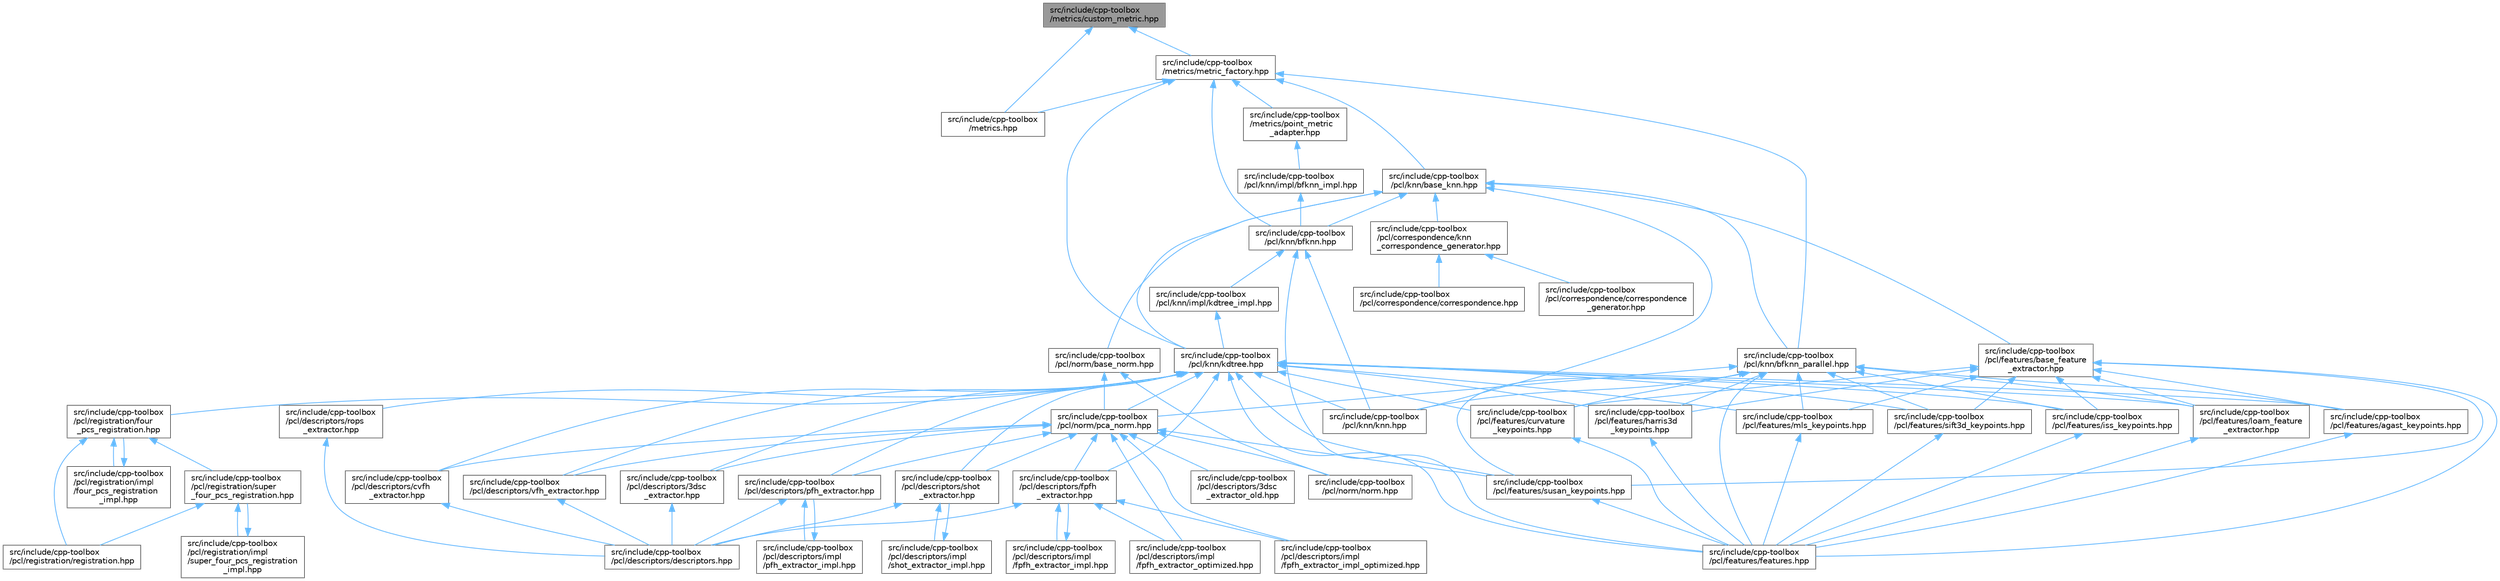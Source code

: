 digraph "src/include/cpp-toolbox/metrics/custom_metric.hpp"
{
 // LATEX_PDF_SIZE
  bgcolor="transparent";
  edge [fontname=Helvetica,fontsize=10,labelfontname=Helvetica,labelfontsize=10];
  node [fontname=Helvetica,fontsize=10,shape=box,height=0.2,width=0.4];
  Node1 [id="Node000001",label="src/include/cpp-toolbox\l/metrics/custom_metric.hpp",height=0.2,width=0.4,color="gray40", fillcolor="grey60", style="filled", fontcolor="black",tooltip=" "];
  Node1 -> Node2 [id="edge1_Node000001_Node000002",dir="back",color="steelblue1",style="solid",tooltip=" "];
  Node2 [id="Node000002",label="src/include/cpp-toolbox\l/metrics.hpp",height=0.2,width=0.4,color="grey40", fillcolor="white", style="filled",URL="$metrics_8hpp.html",tooltip=" "];
  Node1 -> Node3 [id="edge2_Node000001_Node000003",dir="back",color="steelblue1",style="solid",tooltip=" "];
  Node3 [id="Node000003",label="src/include/cpp-toolbox\l/metrics/metric_factory.hpp",height=0.2,width=0.4,color="grey40", fillcolor="white", style="filled",URL="$metric__factory_8hpp.html",tooltip=" "];
  Node3 -> Node2 [id="edge3_Node000003_Node000002",dir="back",color="steelblue1",style="solid",tooltip=" "];
  Node3 -> Node4 [id="edge4_Node000003_Node000004",dir="back",color="steelblue1",style="solid",tooltip=" "];
  Node4 [id="Node000004",label="src/include/cpp-toolbox\l/metrics/point_metric\l_adapter.hpp",height=0.2,width=0.4,color="grey40", fillcolor="white", style="filled",URL="$point__metric__adapter_8hpp.html",tooltip=" "];
  Node4 -> Node5 [id="edge5_Node000004_Node000005",dir="back",color="steelblue1",style="solid",tooltip=" "];
  Node5 [id="Node000005",label="src/include/cpp-toolbox\l/pcl/knn/impl/bfknn_impl.hpp",height=0.2,width=0.4,color="grey40", fillcolor="white", style="filled",URL="$bfknn__impl_8hpp.html",tooltip=" "];
  Node5 -> Node6 [id="edge6_Node000005_Node000006",dir="back",color="steelblue1",style="solid",tooltip=" "];
  Node6 [id="Node000006",label="src/include/cpp-toolbox\l/pcl/knn/bfknn.hpp",height=0.2,width=0.4,color="grey40", fillcolor="white", style="filled",URL="$bfknn_8hpp.html",tooltip=" "];
  Node6 -> Node7 [id="edge7_Node000006_Node000007",dir="back",color="steelblue1",style="solid",tooltip=" "];
  Node7 [id="Node000007",label="src/include/cpp-toolbox\l/pcl/features/features.hpp",height=0.2,width=0.4,color="grey40", fillcolor="white", style="filled",URL="$features_8hpp.html",tooltip="PCL特征提取器集合头文件 / PCL feature extractors collection header file."];
  Node6 -> Node8 [id="edge8_Node000006_Node000008",dir="back",color="steelblue1",style="solid",tooltip=" "];
  Node8 [id="Node000008",label="src/include/cpp-toolbox\l/pcl/knn/impl/kdtree_impl.hpp",height=0.2,width=0.4,color="grey40", fillcolor="white", style="filled",URL="$kdtree__impl_8hpp.html",tooltip=" "];
  Node8 -> Node9 [id="edge9_Node000008_Node000009",dir="back",color="steelblue1",style="solid",tooltip=" "];
  Node9 [id="Node000009",label="src/include/cpp-toolbox\l/pcl/knn/kdtree.hpp",height=0.2,width=0.4,color="grey40", fillcolor="white", style="filled",URL="$kdtree_8hpp.html",tooltip=" "];
  Node9 -> Node10 [id="edge10_Node000009_Node000010",dir="back",color="steelblue1",style="solid",tooltip=" "];
  Node10 [id="Node000010",label="src/include/cpp-toolbox\l/pcl/descriptors/3dsc\l_extractor.hpp",height=0.2,width=0.4,color="grey40", fillcolor="white", style="filled",URL="$3dsc__extractor_8hpp.html",tooltip=" "];
  Node10 -> Node11 [id="edge11_Node000010_Node000011",dir="back",color="steelblue1",style="solid",tooltip=" "];
  Node11 [id="Node000011",label="src/include/cpp-toolbox\l/pcl/descriptors/descriptors.hpp",height=0.2,width=0.4,color="grey40", fillcolor="white", style="filled",URL="$descriptors_8hpp.html",tooltip="描述子提取算法统一导出文件 / Unified export file for descriptor extraction algorithms"];
  Node9 -> Node12 [id="edge12_Node000009_Node000012",dir="back",color="steelblue1",style="solid",tooltip=" "];
  Node12 [id="Node000012",label="src/include/cpp-toolbox\l/pcl/descriptors/cvfh\l_extractor.hpp",height=0.2,width=0.4,color="grey40", fillcolor="white", style="filled",URL="$cvfh__extractor_8hpp.html",tooltip=" "];
  Node12 -> Node11 [id="edge13_Node000012_Node000011",dir="back",color="steelblue1",style="solid",tooltip=" "];
  Node9 -> Node13 [id="edge14_Node000009_Node000013",dir="back",color="steelblue1",style="solid",tooltip=" "];
  Node13 [id="Node000013",label="src/include/cpp-toolbox\l/pcl/descriptors/fpfh\l_extractor.hpp",height=0.2,width=0.4,color="grey40", fillcolor="white", style="filled",URL="$fpfh__extractor_8hpp.html",tooltip=" "];
  Node13 -> Node11 [id="edge15_Node000013_Node000011",dir="back",color="steelblue1",style="solid",tooltip=" "];
  Node13 -> Node14 [id="edge16_Node000013_Node000014",dir="back",color="steelblue1",style="solid",tooltip=" "];
  Node14 [id="Node000014",label="src/include/cpp-toolbox\l/pcl/descriptors/impl\l/fpfh_extractor_impl.hpp",height=0.2,width=0.4,color="grey40", fillcolor="white", style="filled",URL="$fpfh__extractor__impl_8hpp.html",tooltip=" "];
  Node14 -> Node13 [id="edge17_Node000014_Node000013",dir="back",color="steelblue1",style="solid",tooltip=" "];
  Node13 -> Node15 [id="edge18_Node000013_Node000015",dir="back",color="steelblue1",style="solid",tooltip=" "];
  Node15 [id="Node000015",label="src/include/cpp-toolbox\l/pcl/descriptors/impl\l/fpfh_extractor_impl_optimized.hpp",height=0.2,width=0.4,color="grey40", fillcolor="white", style="filled",URL="$fpfh__extractor__impl__optimized_8hpp.html",tooltip=" "];
  Node13 -> Node16 [id="edge19_Node000013_Node000016",dir="back",color="steelblue1",style="solid",tooltip=" "];
  Node16 [id="Node000016",label="src/include/cpp-toolbox\l/pcl/descriptors/impl\l/fpfh_extractor_optimized.hpp",height=0.2,width=0.4,color="grey40", fillcolor="white", style="filled",URL="$fpfh__extractor__optimized_8hpp.html",tooltip=" "];
  Node9 -> Node17 [id="edge20_Node000009_Node000017",dir="back",color="steelblue1",style="solid",tooltip=" "];
  Node17 [id="Node000017",label="src/include/cpp-toolbox\l/pcl/descriptors/pfh_extractor.hpp",height=0.2,width=0.4,color="grey40", fillcolor="white", style="filled",URL="$pfh__extractor_8hpp.html",tooltip=" "];
  Node17 -> Node11 [id="edge21_Node000017_Node000011",dir="back",color="steelblue1",style="solid",tooltip=" "];
  Node17 -> Node18 [id="edge22_Node000017_Node000018",dir="back",color="steelblue1",style="solid",tooltip=" "];
  Node18 [id="Node000018",label="src/include/cpp-toolbox\l/pcl/descriptors/impl\l/pfh_extractor_impl.hpp",height=0.2,width=0.4,color="grey40", fillcolor="white", style="filled",URL="$pfh__extractor__impl_8hpp.html",tooltip=" "];
  Node18 -> Node17 [id="edge23_Node000018_Node000017",dir="back",color="steelblue1",style="solid",tooltip=" "];
  Node9 -> Node19 [id="edge24_Node000009_Node000019",dir="back",color="steelblue1",style="solid",tooltip=" "];
  Node19 [id="Node000019",label="src/include/cpp-toolbox\l/pcl/descriptors/rops\l_extractor.hpp",height=0.2,width=0.4,color="grey40", fillcolor="white", style="filled",URL="$rops__extractor_8hpp.html",tooltip=" "];
  Node19 -> Node11 [id="edge25_Node000019_Node000011",dir="back",color="steelblue1",style="solid",tooltip=" "];
  Node9 -> Node20 [id="edge26_Node000009_Node000020",dir="back",color="steelblue1",style="solid",tooltip=" "];
  Node20 [id="Node000020",label="src/include/cpp-toolbox\l/pcl/descriptors/shot\l_extractor.hpp",height=0.2,width=0.4,color="grey40", fillcolor="white", style="filled",URL="$shot__extractor_8hpp.html",tooltip=" "];
  Node20 -> Node11 [id="edge27_Node000020_Node000011",dir="back",color="steelblue1",style="solid",tooltip=" "];
  Node20 -> Node21 [id="edge28_Node000020_Node000021",dir="back",color="steelblue1",style="solid",tooltip=" "];
  Node21 [id="Node000021",label="src/include/cpp-toolbox\l/pcl/descriptors/impl\l/shot_extractor_impl.hpp",height=0.2,width=0.4,color="grey40", fillcolor="white", style="filled",URL="$shot__extractor__impl_8hpp.html",tooltip=" "];
  Node21 -> Node20 [id="edge29_Node000021_Node000020",dir="back",color="steelblue1",style="solid",tooltip=" "];
  Node9 -> Node22 [id="edge30_Node000009_Node000022",dir="back",color="steelblue1",style="solid",tooltip=" "];
  Node22 [id="Node000022",label="src/include/cpp-toolbox\l/pcl/descriptors/vfh_extractor.hpp",height=0.2,width=0.4,color="grey40", fillcolor="white", style="filled",URL="$vfh__extractor_8hpp.html",tooltip=" "];
  Node22 -> Node11 [id="edge31_Node000022_Node000011",dir="back",color="steelblue1",style="solid",tooltip=" "];
  Node9 -> Node23 [id="edge32_Node000009_Node000023",dir="back",color="steelblue1",style="solid",tooltip=" "];
  Node23 [id="Node000023",label="src/include/cpp-toolbox\l/pcl/features/agast_keypoints.hpp",height=0.2,width=0.4,color="grey40", fillcolor="white", style="filled",URL="$agast__keypoints_8hpp.html",tooltip=" "];
  Node23 -> Node7 [id="edge33_Node000023_Node000007",dir="back",color="steelblue1",style="solid",tooltip=" "];
  Node9 -> Node24 [id="edge34_Node000009_Node000024",dir="back",color="steelblue1",style="solid",tooltip=" "];
  Node24 [id="Node000024",label="src/include/cpp-toolbox\l/pcl/features/curvature\l_keypoints.hpp",height=0.2,width=0.4,color="grey40", fillcolor="white", style="filled",URL="$curvature__keypoints_8hpp.html",tooltip=" "];
  Node24 -> Node7 [id="edge35_Node000024_Node000007",dir="back",color="steelblue1",style="solid",tooltip=" "];
  Node9 -> Node7 [id="edge36_Node000009_Node000007",dir="back",color="steelblue1",style="solid",tooltip=" "];
  Node9 -> Node25 [id="edge37_Node000009_Node000025",dir="back",color="steelblue1",style="solid",tooltip=" "];
  Node25 [id="Node000025",label="src/include/cpp-toolbox\l/pcl/features/harris3d\l_keypoints.hpp",height=0.2,width=0.4,color="grey40", fillcolor="white", style="filled",URL="$harris3d__keypoints_8hpp.html",tooltip=" "];
  Node25 -> Node7 [id="edge38_Node000025_Node000007",dir="back",color="steelblue1",style="solid",tooltip=" "];
  Node9 -> Node26 [id="edge39_Node000009_Node000026",dir="back",color="steelblue1",style="solid",tooltip=" "];
  Node26 [id="Node000026",label="src/include/cpp-toolbox\l/pcl/features/iss_keypoints.hpp",height=0.2,width=0.4,color="grey40", fillcolor="white", style="filled",URL="$iss__keypoints_8hpp.html",tooltip=" "];
  Node26 -> Node7 [id="edge40_Node000026_Node000007",dir="back",color="steelblue1",style="solid",tooltip=" "];
  Node9 -> Node27 [id="edge41_Node000009_Node000027",dir="back",color="steelblue1",style="solid",tooltip=" "];
  Node27 [id="Node000027",label="src/include/cpp-toolbox\l/pcl/features/loam_feature\l_extractor.hpp",height=0.2,width=0.4,color="grey40", fillcolor="white", style="filled",URL="$loam__feature__extractor_8hpp.html",tooltip=" "];
  Node27 -> Node7 [id="edge42_Node000027_Node000007",dir="back",color="steelblue1",style="solid",tooltip=" "];
  Node9 -> Node28 [id="edge43_Node000009_Node000028",dir="back",color="steelblue1",style="solid",tooltip=" "];
  Node28 [id="Node000028",label="src/include/cpp-toolbox\l/pcl/features/mls_keypoints.hpp",height=0.2,width=0.4,color="grey40", fillcolor="white", style="filled",URL="$mls__keypoints_8hpp.html",tooltip=" "];
  Node28 -> Node7 [id="edge44_Node000028_Node000007",dir="back",color="steelblue1",style="solid",tooltip=" "];
  Node9 -> Node29 [id="edge45_Node000009_Node000029",dir="back",color="steelblue1",style="solid",tooltip=" "];
  Node29 [id="Node000029",label="src/include/cpp-toolbox\l/pcl/features/sift3d_keypoints.hpp",height=0.2,width=0.4,color="grey40", fillcolor="white", style="filled",URL="$sift3d__keypoints_8hpp.html",tooltip=" "];
  Node29 -> Node7 [id="edge46_Node000029_Node000007",dir="back",color="steelblue1",style="solid",tooltip=" "];
  Node9 -> Node30 [id="edge47_Node000009_Node000030",dir="back",color="steelblue1",style="solid",tooltip=" "];
  Node30 [id="Node000030",label="src/include/cpp-toolbox\l/pcl/features/susan_keypoints.hpp",height=0.2,width=0.4,color="grey40", fillcolor="white", style="filled",URL="$susan__keypoints_8hpp.html",tooltip=" "];
  Node30 -> Node7 [id="edge48_Node000030_Node000007",dir="back",color="steelblue1",style="solid",tooltip=" "];
  Node9 -> Node31 [id="edge49_Node000009_Node000031",dir="back",color="steelblue1",style="solid",tooltip=" "];
  Node31 [id="Node000031",label="src/include/cpp-toolbox\l/pcl/knn/knn.hpp",height=0.2,width=0.4,color="grey40", fillcolor="white", style="filled",URL="$knn_8hpp.html",tooltip="KNN算法统一导出文件 / Unified export file for KNN algorithms."];
  Node9 -> Node32 [id="edge50_Node000009_Node000032",dir="back",color="steelblue1",style="solid",tooltip=" "];
  Node32 [id="Node000032",label="src/include/cpp-toolbox\l/pcl/norm/pca_norm.hpp",height=0.2,width=0.4,color="grey40", fillcolor="white", style="filled",URL="$pca__norm_8hpp.html",tooltip=" "];
  Node32 -> Node10 [id="edge51_Node000032_Node000010",dir="back",color="steelblue1",style="solid",tooltip=" "];
  Node32 -> Node33 [id="edge52_Node000032_Node000033",dir="back",color="steelblue1",style="solid",tooltip=" "];
  Node33 [id="Node000033",label="src/include/cpp-toolbox\l/pcl/descriptors/3dsc\l_extractor_old.hpp",height=0.2,width=0.4,color="grey40", fillcolor="white", style="filled",URL="$3dsc__extractor__old_8hpp.html",tooltip=" "];
  Node32 -> Node12 [id="edge53_Node000032_Node000012",dir="back",color="steelblue1",style="solid",tooltip=" "];
  Node32 -> Node13 [id="edge54_Node000032_Node000013",dir="back",color="steelblue1",style="solid",tooltip=" "];
  Node32 -> Node15 [id="edge55_Node000032_Node000015",dir="back",color="steelblue1",style="solid",tooltip=" "];
  Node32 -> Node16 [id="edge56_Node000032_Node000016",dir="back",color="steelblue1",style="solid",tooltip=" "];
  Node32 -> Node17 [id="edge57_Node000032_Node000017",dir="back",color="steelblue1",style="solid",tooltip=" "];
  Node32 -> Node20 [id="edge58_Node000032_Node000020",dir="back",color="steelblue1",style="solid",tooltip=" "];
  Node32 -> Node22 [id="edge59_Node000032_Node000022",dir="back",color="steelblue1",style="solid",tooltip=" "];
  Node32 -> Node30 [id="edge60_Node000032_Node000030",dir="back",color="steelblue1",style="solid",tooltip=" "];
  Node32 -> Node34 [id="edge61_Node000032_Node000034",dir="back",color="steelblue1",style="solid",tooltip=" "];
  Node34 [id="Node000034",label="src/include/cpp-toolbox\l/pcl/norm/norm.hpp",height=0.2,width=0.4,color="grey40", fillcolor="white", style="filled",URL="$norm_8hpp.html",tooltip="法向量提取算法统一导出文件 / Unified export file for normal extraction algorithms"];
  Node9 -> Node35 [id="edge62_Node000009_Node000035",dir="back",color="steelblue1",style="solid",tooltip=" "];
  Node35 [id="Node000035",label="src/include/cpp-toolbox\l/pcl/registration/four\l_pcs_registration.hpp",height=0.2,width=0.4,color="grey40", fillcolor="white", style="filled",URL="$four__pcs__registration_8hpp.html",tooltip=" "];
  Node35 -> Node36 [id="edge63_Node000035_Node000036",dir="back",color="steelblue1",style="solid",tooltip=" "];
  Node36 [id="Node000036",label="src/include/cpp-toolbox\l/pcl/registration/impl\l/four_pcs_registration\l_impl.hpp",height=0.2,width=0.4,color="grey40", fillcolor="white", style="filled",URL="$four__pcs__registration__impl_8hpp.html",tooltip=" "];
  Node36 -> Node35 [id="edge64_Node000036_Node000035",dir="back",color="steelblue1",style="solid",tooltip=" "];
  Node35 -> Node37 [id="edge65_Node000035_Node000037",dir="back",color="steelblue1",style="solid",tooltip=" "];
  Node37 [id="Node000037",label="src/include/cpp-toolbox\l/pcl/registration/registration.hpp",height=0.2,width=0.4,color="grey40", fillcolor="white", style="filled",URL="$registration_8hpp.html",tooltip="点云配准算法统一导出文件 / Unified export file for point cloud registration algorithms"];
  Node35 -> Node38 [id="edge66_Node000035_Node000038",dir="back",color="steelblue1",style="solid",tooltip=" "];
  Node38 [id="Node000038",label="src/include/cpp-toolbox\l/pcl/registration/super\l_four_pcs_registration.hpp",height=0.2,width=0.4,color="grey40", fillcolor="white", style="filled",URL="$super__four__pcs__registration_8hpp.html",tooltip=" "];
  Node38 -> Node39 [id="edge67_Node000038_Node000039",dir="back",color="steelblue1",style="solid",tooltip=" "];
  Node39 [id="Node000039",label="src/include/cpp-toolbox\l/pcl/registration/impl\l/super_four_pcs_registration\l_impl.hpp",height=0.2,width=0.4,color="grey40", fillcolor="white", style="filled",URL="$super__four__pcs__registration__impl_8hpp.html",tooltip=" "];
  Node39 -> Node38 [id="edge68_Node000039_Node000038",dir="back",color="steelblue1",style="solid",tooltip=" "];
  Node38 -> Node37 [id="edge69_Node000038_Node000037",dir="back",color="steelblue1",style="solid",tooltip=" "];
  Node6 -> Node31 [id="edge70_Node000006_Node000031",dir="back",color="steelblue1",style="solid",tooltip=" "];
  Node3 -> Node40 [id="edge71_Node000003_Node000040",dir="back",color="steelblue1",style="solid",tooltip=" "];
  Node40 [id="Node000040",label="src/include/cpp-toolbox\l/pcl/knn/base_knn.hpp",height=0.2,width=0.4,color="grey40", fillcolor="white", style="filled",URL="$base__knn_8hpp.html",tooltip=" "];
  Node40 -> Node41 [id="edge72_Node000040_Node000041",dir="back",color="steelblue1",style="solid",tooltip=" "];
  Node41 [id="Node000041",label="src/include/cpp-toolbox\l/pcl/correspondence/knn\l_correspondence_generator.hpp",height=0.2,width=0.4,color="grey40", fillcolor="white", style="filled",URL="$knn__correspondence__generator_8hpp.html",tooltip=" "];
  Node41 -> Node42 [id="edge73_Node000041_Node000042",dir="back",color="steelblue1",style="solid",tooltip=" "];
  Node42 [id="Node000042",label="src/include/cpp-toolbox\l/pcl/correspondence/correspondence.hpp",height=0.2,width=0.4,color="grey40", fillcolor="white", style="filled",URL="$correspondence_8hpp.html",tooltip="对应点生成算法统一导出文件 / Unified export file for correspondence generation algorithms"];
  Node41 -> Node43 [id="edge74_Node000041_Node000043",dir="back",color="steelblue1",style="solid",tooltip=" "];
  Node43 [id="Node000043",label="src/include/cpp-toolbox\l/pcl/correspondence/correspondence\l_generator.hpp",height=0.2,width=0.4,color="grey40", fillcolor="white", style="filled",URL="$correspondence__generator_8hpp.html",tooltip="向后兼容的别名文件 / Backward compatibility alias file"];
  Node40 -> Node44 [id="edge75_Node000040_Node000044",dir="back",color="steelblue1",style="solid",tooltip=" "];
  Node44 [id="Node000044",label="src/include/cpp-toolbox\l/pcl/features/base_feature\l_extractor.hpp",height=0.2,width=0.4,color="grey40", fillcolor="white", style="filled",URL="$base__feature__extractor_8hpp.html",tooltip=" "];
  Node44 -> Node23 [id="edge76_Node000044_Node000023",dir="back",color="steelblue1",style="solid",tooltip=" "];
  Node44 -> Node24 [id="edge77_Node000044_Node000024",dir="back",color="steelblue1",style="solid",tooltip=" "];
  Node44 -> Node7 [id="edge78_Node000044_Node000007",dir="back",color="steelblue1",style="solid",tooltip=" "];
  Node44 -> Node25 [id="edge79_Node000044_Node000025",dir="back",color="steelblue1",style="solid",tooltip=" "];
  Node44 -> Node26 [id="edge80_Node000044_Node000026",dir="back",color="steelblue1",style="solid",tooltip=" "];
  Node44 -> Node27 [id="edge81_Node000044_Node000027",dir="back",color="steelblue1",style="solid",tooltip=" "];
  Node44 -> Node28 [id="edge82_Node000044_Node000028",dir="back",color="steelblue1",style="solid",tooltip=" "];
  Node44 -> Node29 [id="edge83_Node000044_Node000029",dir="back",color="steelblue1",style="solid",tooltip=" "];
  Node44 -> Node30 [id="edge84_Node000044_Node000030",dir="back",color="steelblue1",style="solid",tooltip=" "];
  Node40 -> Node6 [id="edge85_Node000040_Node000006",dir="back",color="steelblue1",style="solid",tooltip=" "];
  Node40 -> Node45 [id="edge86_Node000040_Node000045",dir="back",color="steelblue1",style="solid",tooltip=" "];
  Node45 [id="Node000045",label="src/include/cpp-toolbox\l/pcl/knn/bfknn_parallel.hpp",height=0.2,width=0.4,color="grey40", fillcolor="white", style="filled",URL="$bfknn__parallel_8hpp.html",tooltip=" "];
  Node45 -> Node23 [id="edge87_Node000045_Node000023",dir="back",color="steelblue1",style="solid",tooltip=" "];
  Node45 -> Node24 [id="edge88_Node000045_Node000024",dir="back",color="steelblue1",style="solid",tooltip=" "];
  Node45 -> Node7 [id="edge89_Node000045_Node000007",dir="back",color="steelblue1",style="solid",tooltip=" "];
  Node45 -> Node25 [id="edge90_Node000045_Node000025",dir="back",color="steelblue1",style="solid",tooltip=" "];
  Node45 -> Node26 [id="edge91_Node000045_Node000026",dir="back",color="steelblue1",style="solid",tooltip=" "];
  Node45 -> Node27 [id="edge92_Node000045_Node000027",dir="back",color="steelblue1",style="solid",tooltip=" "];
  Node45 -> Node28 [id="edge93_Node000045_Node000028",dir="back",color="steelblue1",style="solid",tooltip=" "];
  Node45 -> Node29 [id="edge94_Node000045_Node000029",dir="back",color="steelblue1",style="solid",tooltip=" "];
  Node45 -> Node30 [id="edge95_Node000045_Node000030",dir="back",color="steelblue1",style="solid",tooltip=" "];
  Node45 -> Node31 [id="edge96_Node000045_Node000031",dir="back",color="steelblue1",style="solid",tooltip=" "];
  Node45 -> Node32 [id="edge97_Node000045_Node000032",dir="back",color="steelblue1",style="solid",tooltip=" "];
  Node40 -> Node9 [id="edge98_Node000040_Node000009",dir="back",color="steelblue1",style="solid",tooltip=" "];
  Node40 -> Node31 [id="edge99_Node000040_Node000031",dir="back",color="steelblue1",style="solid",tooltip=" "];
  Node40 -> Node46 [id="edge100_Node000040_Node000046",dir="back",color="steelblue1",style="solid",tooltip=" "];
  Node46 [id="Node000046",label="src/include/cpp-toolbox\l/pcl/norm/base_norm.hpp",height=0.2,width=0.4,color="grey40", fillcolor="white", style="filled",URL="$base__norm_8hpp.html",tooltip=" "];
  Node46 -> Node34 [id="edge101_Node000046_Node000034",dir="back",color="steelblue1",style="solid",tooltip=" "];
  Node46 -> Node32 [id="edge102_Node000046_Node000032",dir="back",color="steelblue1",style="solid",tooltip=" "];
  Node3 -> Node6 [id="edge103_Node000003_Node000006",dir="back",color="steelblue1",style="solid",tooltip=" "];
  Node3 -> Node45 [id="edge104_Node000003_Node000045",dir="back",color="steelblue1",style="solid",tooltip=" "];
  Node3 -> Node9 [id="edge105_Node000003_Node000009",dir="back",color="steelblue1",style="solid",tooltip=" "];
}
